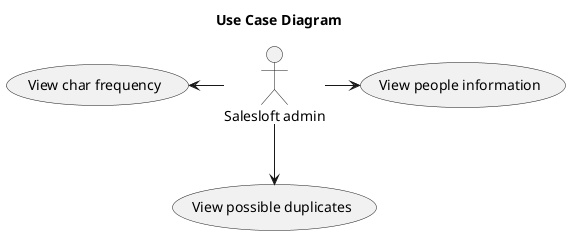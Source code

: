 @startuml

title Use Case Diagram

actor :Salesloft admin: as sl_admin

sl_admin -left-> (View char frequency)
sl_admin -down-> (View possible duplicates)
sl_admin -> (View people information)

@enduml
